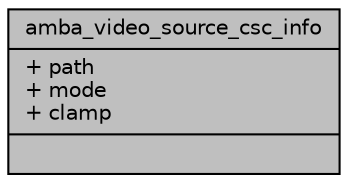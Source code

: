 digraph "amba_video_source_csc_info"
{
 // INTERACTIVE_SVG=YES
 // LATEX_PDF_SIZE
  bgcolor="transparent";
  edge [fontname="Helvetica",fontsize="10",labelfontname="Helvetica",labelfontsize="10"];
  node [fontname="Helvetica",fontsize="10",shape=record];
  Node1 [label="{amba_video_source_csc_info\n|+ path\l+ mode\l+ clamp\l|}",height=0.2,width=0.4,color="black", fillcolor="grey75", style="filled", fontcolor="black",tooltip=" "];
}
